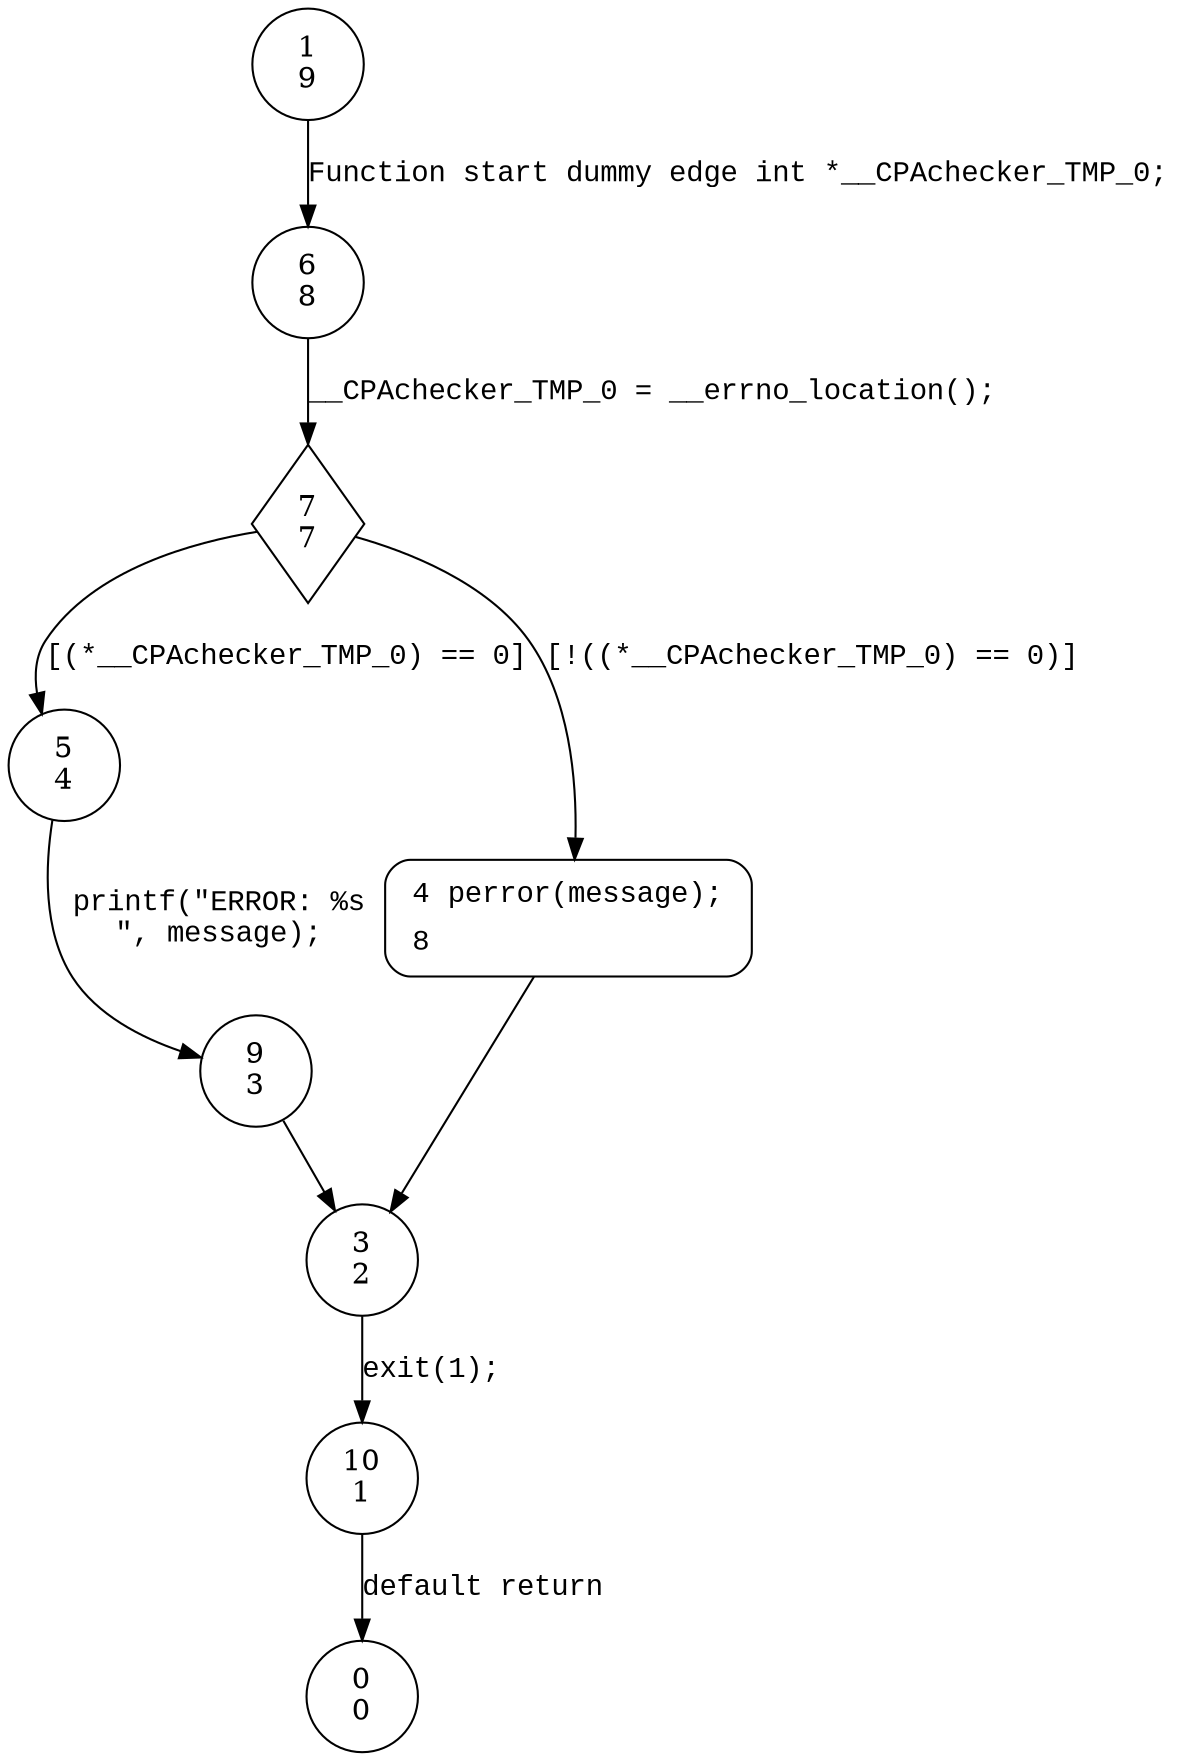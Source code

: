 digraph die {
1 [shape="circle" label="1\n9"]
6 [shape="circle" label="6\n8"]
7 [shape="diamond" label="7\n7"]
5 [shape="circle" label="5\n4"]
4 [shape="circle" label="4\n6"]
3 [shape="circle" label="3\n2"]
10 [shape="circle" label="10\n1"]
9 [shape="circle" label="9\n3"]
0 [shape="circle" label="0\n0"]
4 [style="filled,bold" penwidth="1" fillcolor="white" fontname="Courier New" shape="Mrecord" label=<<table border="0" cellborder="0" cellpadding="3" bgcolor="white"><tr><td align="right">4</td><td align="left">perror(message);</td></tr><tr><td align="right">8</td><td align="left"></td></tr></table>>]
4 -> 3[label=""]
1 -> 6 [label="Function start dummy edge int *__CPAchecker_TMP_0;" fontname="Courier New"]
7 -> 5 [label="[(*__CPAchecker_TMP_0) == 0]" fontname="Courier New"]
7 -> 4 [label="[!((*__CPAchecker_TMP_0) == 0)]" fontname="Courier New"]
3 -> 10 [label="exit(1);" fontname="Courier New"]
5 -> 9 [label="printf(\"ERROR: %s\n\", message);" fontname="Courier New"]
6 -> 7 [label="__CPAchecker_TMP_0 = __errno_location();" fontname="Courier New"]
10 -> 0 [label="default return" fontname="Courier New"]
9 -> 3 [label="" fontname="Courier New"]
}